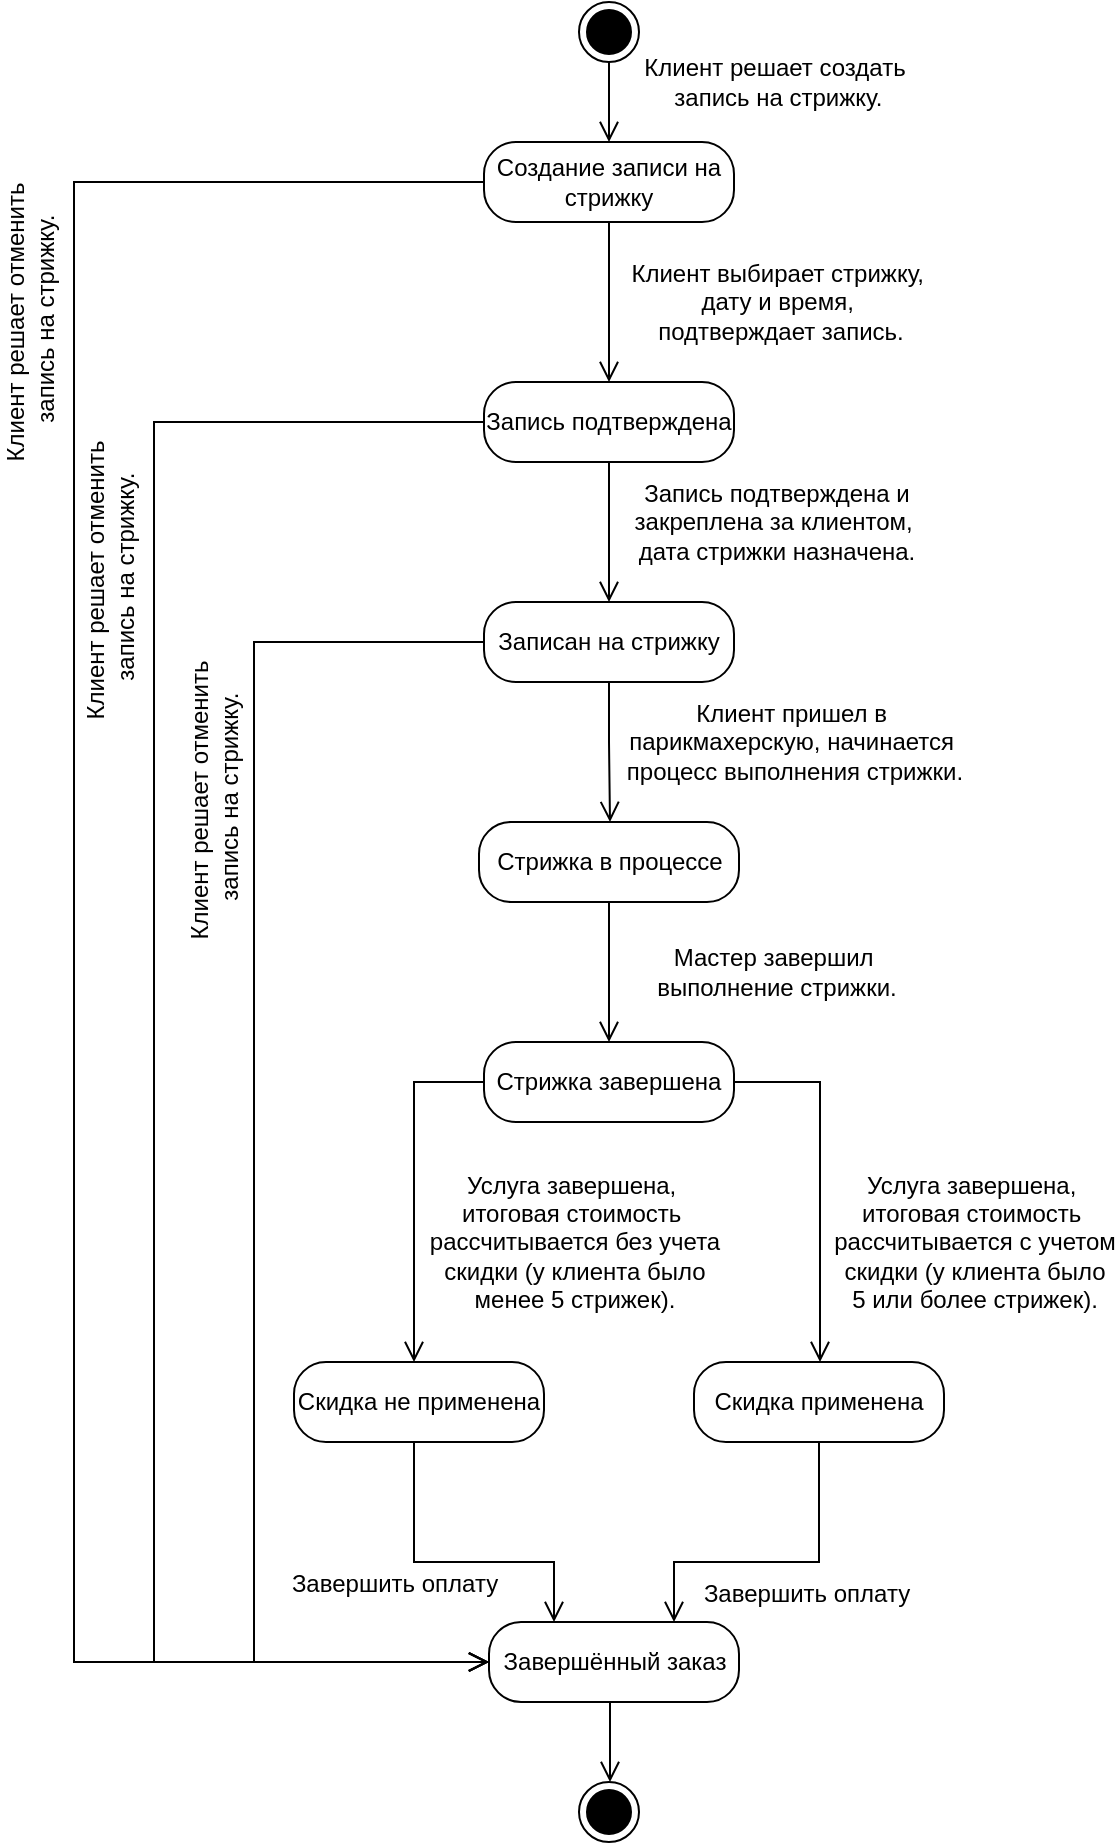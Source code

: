 <mxfile version="26.1.0">
  <diagram name="Страница — 1" id="_JtVkiYtL2jWx4ZhkG_M">
    <mxGraphModel dx="1599" dy="1077" grid="1" gridSize="10" guides="1" tooltips="1" connect="1" arrows="1" fold="1" page="1" pageScale="1" pageWidth="827" pageHeight="1169" math="0" shadow="0">
      <root>
        <mxCell id="0" />
        <mxCell id="1" parent="0" />
        <mxCell id="7Jz3YPbekmTBqTyS7CcT-1" value="" style="ellipse;html=1;shape=endState;fillColor=#000000;strokeColor=#000000;" vertex="1" parent="1">
          <mxGeometry x="202.5" y="100" width="30" height="30" as="geometry" />
        </mxCell>
        <mxCell id="7Jz3YPbekmTBqTyS7CcT-2" value="Создание записи на стрижку" style="rounded=1;whiteSpace=wrap;html=1;arcSize=40;" vertex="1" parent="1">
          <mxGeometry x="155" y="170" width="125" height="40" as="geometry" />
        </mxCell>
        <mxCell id="7Jz3YPbekmTBqTyS7CcT-3" value="" style="edgeStyle=orthogonalEdgeStyle;html=1;verticalAlign=bottom;endArrow=open;endSize=8;strokeColor=#000000;rounded=0;fontSize=12;curved=1;" edge="1" source="7Jz3YPbekmTBqTyS7CcT-2" parent="1" target="7Jz3YPbekmTBqTyS7CcT-6">
          <mxGeometry relative="1" as="geometry">
            <mxPoint x="215" y="340" as="targetPoint" />
          </mxGeometry>
        </mxCell>
        <mxCell id="7Jz3YPbekmTBqTyS7CcT-5" value="Клиент выбирает стрижку,&amp;nbsp;&lt;div&gt;дату и время,&amp;nbsp;&lt;/div&gt;&lt;div&gt;подтверждает запись.&lt;/div&gt;" style="edgeLabel;html=1;align=center;verticalAlign=middle;resizable=0;points=[];fontSize=12;labelBackgroundColor=none;" vertex="1" connectable="0" parent="7Jz3YPbekmTBqTyS7CcT-3">
          <mxGeometry x="-0.26" y="1" relative="1" as="geometry">
            <mxPoint x="84" y="10" as="offset" />
          </mxGeometry>
        </mxCell>
        <mxCell id="7Jz3YPbekmTBqTyS7CcT-4" value="" style="edgeStyle=orthogonalEdgeStyle;html=1;verticalAlign=bottom;endArrow=open;endSize=8;strokeColor=#000000;rounded=0;fontSize=12;curved=1;exitX=0.5;exitY=1;exitDx=0;exitDy=0;entryX=0.5;entryY=0;entryDx=0;entryDy=0;" edge="1" parent="1" source="7Jz3YPbekmTBqTyS7CcT-1" target="7Jz3YPbekmTBqTyS7CcT-2">
          <mxGeometry relative="1" as="geometry">
            <mxPoint x="260" y="180" as="targetPoint" />
            <mxPoint x="260" y="120" as="sourcePoint" />
          </mxGeometry>
        </mxCell>
        <mxCell id="7Jz3YPbekmTBqTyS7CcT-6" value="Запись подтверждена" style="rounded=1;whiteSpace=wrap;html=1;arcSize=40;" vertex="1" parent="1">
          <mxGeometry x="155" y="290" width="125" height="40" as="geometry" />
        </mxCell>
        <mxCell id="7Jz3YPbekmTBqTyS7CcT-8" value="Записан на стрижку" style="rounded=1;whiteSpace=wrap;html=1;arcSize=40;" vertex="1" parent="1">
          <mxGeometry x="155" y="400" width="125" height="40" as="geometry" />
        </mxCell>
        <mxCell id="7Jz3YPbekmTBqTyS7CcT-9" value="Стрижка в процессе" style="rounded=1;whiteSpace=wrap;html=1;arcSize=40;" vertex="1" parent="1">
          <mxGeometry x="152.5" y="510" width="130" height="40" as="geometry" />
        </mxCell>
        <mxCell id="7Jz3YPbekmTBqTyS7CcT-10" value="Стрижка завершена" style="rounded=1;whiteSpace=wrap;html=1;arcSize=40;" vertex="1" parent="1">
          <mxGeometry x="155" y="620" width="125" height="40" as="geometry" />
        </mxCell>
        <mxCell id="7Jz3YPbekmTBqTyS7CcT-17" value="Скидка применена" style="rounded=1;whiteSpace=wrap;html=1;arcSize=40;" vertex="1" parent="1">
          <mxGeometry x="260" y="780" width="125" height="40" as="geometry" />
        </mxCell>
        <mxCell id="7Jz3YPbekmTBqTyS7CcT-18" value="" style="edgeStyle=orthogonalEdgeStyle;html=1;verticalAlign=bottom;endArrow=open;endSize=8;strokeColor=#000000;rounded=0;fontSize=12;" edge="1" parent="1" source="7Jz3YPbekmTBqTyS7CcT-2" target="7Jz3YPbekmTBqTyS7CcT-37">
          <mxGeometry relative="1" as="geometry">
            <mxPoint x="62" y="290" as="targetPoint" />
            <mxPoint x="225" y="220" as="sourcePoint" />
            <Array as="points">
              <mxPoint x="-50" y="190" />
              <mxPoint x="-50" y="930" />
            </Array>
          </mxGeometry>
        </mxCell>
        <mxCell id="7Jz3YPbekmTBqTyS7CcT-19" value="Клиент решает отменить&lt;div&gt;&amp;nbsp;запись на стрижку.&lt;/div&gt;" style="edgeLabel;html=1;align=center;verticalAlign=middle;resizable=0;points=[];fontSize=12;labelBackgroundColor=none;rotation=270;" vertex="1" connectable="0" parent="7Jz3YPbekmTBqTyS7CcT-18">
          <mxGeometry x="-0.26" y="1" relative="1" as="geometry">
            <mxPoint x="-23" y="-151" as="offset" />
          </mxGeometry>
        </mxCell>
        <mxCell id="7Jz3YPbekmTBqTyS7CcT-20" value="" style="edgeStyle=orthogonalEdgeStyle;html=1;verticalAlign=bottom;endArrow=open;endSize=8;strokeColor=#000000;rounded=0;fontSize=12;" edge="1" parent="1" source="7Jz3YPbekmTBqTyS7CcT-6" target="7Jz3YPbekmTBqTyS7CcT-8">
          <mxGeometry relative="1" as="geometry">
            <mxPoint x="165" y="430" as="targetPoint" />
            <mxPoint x="165" y="200" as="sourcePoint" />
            <Array as="points">
              <mxPoint x="218" y="420" />
              <mxPoint x="218" y="420" />
            </Array>
          </mxGeometry>
        </mxCell>
        <mxCell id="7Jz3YPbekmTBqTyS7CcT-21" value="Запись подтверждена&amp;nbsp;&lt;span style=&quot;background-color: transparent; color: light-dark(rgb(0, 0, 0), rgb(255, 255, 255));&quot;&gt;и&lt;/span&gt;&lt;div&gt;&lt;span style=&quot;background-color: transparent; color: light-dark(rgb(0, 0, 0), rgb(255, 255, 255));&quot;&gt;закреплена&amp;nbsp;&lt;/span&gt;&lt;span style=&quot;background-color: transparent; color: light-dark(rgb(0, 0, 0), rgb(255, 255, 255));&quot;&gt;за клиентом,&amp;nbsp;&lt;/span&gt;&lt;div&gt;&lt;div&gt;дата стрижки назначена.&lt;/div&gt;&lt;/div&gt;&lt;/div&gt;" style="edgeLabel;html=1;align=center;verticalAlign=middle;resizable=0;points=[];fontSize=12;labelBackgroundColor=none;" vertex="1" connectable="0" parent="7Jz3YPbekmTBqTyS7CcT-20">
          <mxGeometry x="-0.26" y="1" relative="1" as="geometry">
            <mxPoint x="82" y="4" as="offset" />
          </mxGeometry>
        </mxCell>
        <mxCell id="7Jz3YPbekmTBqTyS7CcT-24" value="" style="edgeStyle=orthogonalEdgeStyle;html=1;verticalAlign=bottom;endArrow=open;endSize=8;strokeColor=#000000;rounded=0;fontSize=12;" edge="1" parent="1" source="7Jz3YPbekmTBqTyS7CcT-8" target="7Jz3YPbekmTBqTyS7CcT-9">
          <mxGeometry relative="1" as="geometry">
            <mxPoint x="340" y="510" as="targetPoint" />
            <mxPoint x="340" y="440" as="sourcePoint" />
            <Array as="points">
              <mxPoint x="218" y="470" />
              <mxPoint x="218" y="470" />
            </Array>
          </mxGeometry>
        </mxCell>
        <mxCell id="7Jz3YPbekmTBqTyS7CcT-25" value="Клиент пришел в&amp;nbsp;&lt;div&gt;парикмахерскую,&amp;nbsp;&lt;span style=&quot;background-color: transparent; color: light-dark(rgb(0, 0, 0), rgb(255, 255, 255));&quot;&gt;начинается&amp;nbsp;&lt;/span&gt;&lt;div&gt;процесс выполнения стрижки.&lt;/div&gt;&lt;/div&gt;" style="edgeLabel;html=1;align=center;verticalAlign=middle;resizable=0;points=[];fontSize=12;labelBackgroundColor=none;" vertex="1" connectable="0" parent="7Jz3YPbekmTBqTyS7CcT-24">
          <mxGeometry x="-0.26" y="1" relative="1" as="geometry">
            <mxPoint x="91" y="4" as="offset" />
          </mxGeometry>
        </mxCell>
        <mxCell id="7Jz3YPbekmTBqTyS7CcT-26" value="" style="edgeStyle=orthogonalEdgeStyle;html=1;verticalAlign=bottom;endArrow=open;endSize=8;strokeColor=#000000;rounded=0;fontSize=12;" edge="1" parent="1" source="7Jz3YPbekmTBqTyS7CcT-9" target="7Jz3YPbekmTBqTyS7CcT-10">
          <mxGeometry relative="1" as="geometry">
            <mxPoint x="250" y="620" as="targetPoint" />
            <mxPoint x="250" y="550" as="sourcePoint" />
            <Array as="points" />
          </mxGeometry>
        </mxCell>
        <mxCell id="7Jz3YPbekmTBqTyS7CcT-27" value="Мастер завершил&amp;nbsp;&lt;div&gt;выполнение стрижки.&lt;/div&gt;" style="edgeLabel;html=1;align=center;verticalAlign=middle;resizable=0;points=[];fontSize=12;labelBackgroundColor=none;" vertex="1" connectable="0" parent="7Jz3YPbekmTBqTyS7CcT-26">
          <mxGeometry x="-0.26" y="1" relative="1" as="geometry">
            <mxPoint x="82" y="9" as="offset" />
          </mxGeometry>
        </mxCell>
        <mxCell id="7Jz3YPbekmTBqTyS7CcT-28" value="" style="edgeStyle=orthogonalEdgeStyle;html=1;verticalAlign=bottom;endArrow=open;endSize=8;strokeColor=#000000;rounded=0;fontSize=12;" edge="1" parent="1" source="7Jz3YPbekmTBqTyS7CcT-10" target="7Jz3YPbekmTBqTyS7CcT-50">
          <mxGeometry relative="1" as="geometry">
            <mxPoint x="217.5" y="740" as="targetPoint" />
            <mxPoint x="228" y="560" as="sourcePoint" />
            <Array as="points">
              <mxPoint x="120" y="640" />
            </Array>
          </mxGeometry>
        </mxCell>
        <mxCell id="7Jz3YPbekmTBqTyS7CcT-29" value="Услуга завершена,&amp;nbsp;&lt;div&gt;итоговая стоимость&amp;nbsp;&lt;/div&gt;&lt;div&gt;рассчитывается без учета&lt;/div&gt;&lt;div&gt;&lt;span style=&quot;background-color: transparent; color: light-dark(rgb(0, 0, 0), rgb(255, 255, 255));&quot;&gt;скидки (у клиента было&lt;/span&gt;&lt;/div&gt;&lt;div&gt;&lt;span style=&quot;background-color: transparent; color: light-dark(rgb(0, 0, 0), rgb(255, 255, 255));&quot;&gt;менее 5 стрижек&lt;/span&gt;&lt;span style=&quot;background-color: transparent; color: light-dark(rgb(0, 0, 0), rgb(255, 255, 255));&quot;&gt;).&lt;/span&gt;&lt;/div&gt;" style="edgeLabel;html=1;align=center;verticalAlign=middle;resizable=0;points=[];fontSize=12;labelBackgroundColor=none;" vertex="1" connectable="0" parent="7Jz3YPbekmTBqTyS7CcT-28">
          <mxGeometry x="-0.26" y="1" relative="1" as="geometry">
            <mxPoint x="79" y="50" as="offset" />
          </mxGeometry>
        </mxCell>
        <mxCell id="7Jz3YPbekmTBqTyS7CcT-30" value="" style="edgeStyle=orthogonalEdgeStyle;html=1;verticalAlign=bottom;endArrow=open;endSize=8;strokeColor=#000000;rounded=0;fontSize=12;" edge="1" parent="1" source="7Jz3YPbekmTBqTyS7CcT-10" target="7Jz3YPbekmTBqTyS7CcT-17">
          <mxGeometry relative="1" as="geometry">
            <mxPoint x="360" y="1025" as="targetPoint" />
            <mxPoint x="250" y="770" as="sourcePoint" />
            <Array as="points">
              <mxPoint x="323" y="640" />
            </Array>
          </mxGeometry>
        </mxCell>
        <mxCell id="7Jz3YPbekmTBqTyS7CcT-31" value="&lt;span style=&quot;color: rgba(0, 0, 0, 0); font-family: monospace; font-size: 0px; text-align: start;&quot;&gt;%3CmxGraphModel%3E%3Croot%3E%3CmxCell%20id%3D%220%22%2F%3E%3CmxCell%20id%3D%221%22%20parent%3D%220%22%2F%3E%3CmxCell%20id%3D%222%22%20value%3D%22%D0%A3%D1%81%D0%BB%D1%83%D0%B3%D0%B0%20%D0%B7%D0%B0%D0%B2%D0%B5%D1%80%D1%88%D0%B5%D0%BD%D0%B0%2C%26amp%3Bnbsp%3B%26lt%3Bdiv%26gt%3B%D0%B8%D1%82%D0%BE%D0%B3%D0%BE%D0%B2%D0%B0%D1%8F%20%D1%81%D1%82%D0%BE%D0%B8%D0%BC%D0%BE%D1%81%D1%82%D1%8C%26amp%3Bnbsp%3B%26lt%3B%2Fdiv%26gt%3B%26lt%3Bdiv%26gt%3B%D1%80%D0%B0%D1%81%D1%81%D1%87%D0%B8%D1%82%D1%8B%D0%B2%D0%B0%D0%B5%D1%82%D1%81%D1%8F%20%D0%B1%D0%B5%D0%B7%20%D1%83%D1%87%D0%B5%D1%82%D0%B0%26lt%3B%2Fdiv%26gt%3B%26lt%3Bdiv%26gt%3B%26lt%3Bspan%20style%3D%26quot%3Bbackground-color%3A%20transparent%3B%20color%3A%20light-dark(rgb(0%2C%200%2C%200)%2C%20rgb(255%2C%20255%2C%20255))%3B%26quot%3B%26gt%3B%D1%81%D0%BA%D0%B8%D0%B4%D0%BA%D0%B8%20(%D1%83%20%D0%BA%D0%BB%D0%B8%D0%B5%D0%BD%D1%82%D0%B0%20%D0%B1%D1%8B%D0%BB%D0%BE%26lt%3B%2Fspan%26gt%3B%26lt%3B%2Fdiv%26gt%3B%26lt%3Bdiv%26gt%3B%26lt%3Bspan%20style%3D%26quot%3Bbackground-color%3A%20transparent%3B%20color%3A%20light-dark(rgb(0%2C%200%2C%200)%2C%20rgb(255%2C%20255%2C%20255))%3B%26quot%3B%26gt%3B%D0%BC%D0%B5%D0%BD%D0%B5%D0%B5%205%20%D1%81%D1%82%D1%80%D0%B8%D0%B6%D0%B5%D0%BA%26lt%3B%2Fspan%26gt%3B%26lt%3Bspan%20style%3D%26quot%3Bbackground-color%3A%20transparent%3B%20color%3A%20light-dark(rgb(0%2C%200%2C%200)%2C%20rgb(255%2C%20255%2C%20255))%3B%26quot%3B%26gt%3B).%26lt%3B%2Fspan%26gt%3B%26lt%3B%2Fdiv%26gt%3B%22%20style%3D%22edgeLabel%3Bhtml%3D1%3Balign%3Dcenter%3BverticalAlign%3Dmiddle%3Bresizable%3D0%3Bpoints%3D%5B%5D%3BfontSize%3D12%3BlabelBackgroundColor%3Dnone%3B%22%20vertex%3D%221%22%20connectable%3D%220%22%20parent%3D%221%22%3E%3CmxGeometry%20x%3D%22200%22%20y%3D%22720%22%20as%3D%22geometry%22%2F%3E%3C%2FmxCell%3E%3C%2Froot%3E%3C%2FmxGraphModel%3E&lt;/span&gt;" style="edgeLabel;html=1;align=center;verticalAlign=middle;resizable=0;points=[];fontSize=12;labelBackgroundColor=none;" vertex="1" connectable="0" parent="7Jz3YPbekmTBqTyS7CcT-30">
          <mxGeometry x="-0.26" y="1" relative="1" as="geometry">
            <mxPoint x="76" y="55" as="offset" />
          </mxGeometry>
        </mxCell>
        <mxCell id="7Jz3YPbekmTBqTyS7CcT-34" value="" style="ellipse;html=1;shape=endState;fillColor=#000000;strokeColor=#000000;" vertex="1" parent="1">
          <mxGeometry x="202.5" y="990" width="30" height="30" as="geometry" />
        </mxCell>
        <mxCell id="7Jz3YPbekmTBqTyS7CcT-35" value="" style="edgeStyle=orthogonalEdgeStyle;html=1;verticalAlign=bottom;endArrow=open;endSize=8;strokeColor=#000000;rounded=0;fontSize=12;curved=1;" edge="1" parent="1" source="7Jz3YPbekmTBqTyS7CcT-37" target="7Jz3YPbekmTBqTyS7CcT-34">
          <mxGeometry relative="1" as="geometry">
            <mxPoint x="228" y="180" as="targetPoint" />
            <mxPoint x="217.5" y="950.0" as="sourcePoint" />
            <Array as="points">
              <mxPoint x="218" y="970" />
              <mxPoint x="218" y="970" />
            </Array>
          </mxGeometry>
        </mxCell>
        <mxCell id="7Jz3YPbekmTBqTyS7CcT-37" value="Завершённый заказ" style="rounded=1;whiteSpace=wrap;html=1;arcSize=40;" vertex="1" parent="1">
          <mxGeometry x="157.5" y="910" width="125" height="40" as="geometry" />
        </mxCell>
        <mxCell id="7Jz3YPbekmTBqTyS7CcT-40" value="Клиент решает создать&lt;div&gt;&amp;nbsp;запись на стрижку.&lt;/div&gt;" style="edgeLabel;html=1;align=center;verticalAlign=middle;resizable=0;points=[];fontSize=12;labelBackgroundColor=none;rotation=0;" vertex="1" connectable="0" parent="1">
          <mxGeometry x="299.997" y="140" as="geometry" />
        </mxCell>
        <mxCell id="7Jz3YPbekmTBqTyS7CcT-43" value="" style="edgeStyle=orthogonalEdgeStyle;html=1;verticalAlign=bottom;endArrow=open;endSize=8;strokeColor=#000000;rounded=0;fontSize=12;" edge="1" parent="1" source="7Jz3YPbekmTBqTyS7CcT-6" target="7Jz3YPbekmTBqTyS7CcT-37">
          <mxGeometry relative="1" as="geometry">
            <mxPoint x="165" y="940" as="targetPoint" />
            <mxPoint x="165" y="200" as="sourcePoint" />
            <Array as="points">
              <mxPoint x="-10" y="310" />
              <mxPoint x="-10" y="930" />
            </Array>
          </mxGeometry>
        </mxCell>
        <mxCell id="7Jz3YPbekmTBqTyS7CcT-44" value="Клиент решает отменить&lt;div&gt;&amp;nbsp;запись на стрижку.&lt;/div&gt;" style="edgeLabel;html=1;align=center;verticalAlign=middle;resizable=0;points=[];fontSize=12;labelBackgroundColor=none;rotation=-90;" vertex="1" connectable="0" parent="7Jz3YPbekmTBqTyS7CcT-43">
          <mxGeometry x="-0.26" y="1" relative="1" as="geometry">
            <mxPoint x="-23" y="-108" as="offset" />
          </mxGeometry>
        </mxCell>
        <mxCell id="7Jz3YPbekmTBqTyS7CcT-45" value="" style="edgeStyle=orthogonalEdgeStyle;html=1;verticalAlign=bottom;endArrow=open;endSize=8;strokeColor=#000000;rounded=0;fontSize=12;" edge="1" parent="1" source="7Jz3YPbekmTBqTyS7CcT-8" target="7Jz3YPbekmTBqTyS7CcT-37">
          <mxGeometry relative="1" as="geometry">
            <mxPoint x="165" y="940" as="targetPoint" />
            <mxPoint x="165" y="320" as="sourcePoint" />
            <Array as="points">
              <mxPoint x="40" y="420" />
              <mxPoint x="40" y="930" />
            </Array>
          </mxGeometry>
        </mxCell>
        <mxCell id="7Jz3YPbekmTBqTyS7CcT-46" value="Клиент решает отменить&lt;div&gt;&amp;nbsp;запись на стрижку.&lt;/div&gt;" style="edgeLabel;html=1;align=center;verticalAlign=middle;resizable=0;points=[];fontSize=12;labelBackgroundColor=none;rotation=-90;" vertex="1" connectable="0" parent="7Jz3YPbekmTBqTyS7CcT-45">
          <mxGeometry x="-0.26" y="1" relative="1" as="geometry">
            <mxPoint x="-21" y="-80" as="offset" />
          </mxGeometry>
        </mxCell>
        <mxCell id="7Jz3YPbekmTBqTyS7CcT-50" value="Скидка не применена" style="rounded=1;whiteSpace=wrap;html=1;arcSize=40;" vertex="1" parent="1">
          <mxGeometry x="60" y="780" width="125" height="40" as="geometry" />
        </mxCell>
        <mxCell id="7Jz3YPbekmTBqTyS7CcT-51" value="" style="edgeStyle=orthogonalEdgeStyle;html=1;verticalAlign=bottom;endArrow=open;endSize=8;strokeColor=#000000;rounded=0;fontSize=12;" edge="1" parent="1" source="7Jz3YPbekmTBqTyS7CcT-17" target="7Jz3YPbekmTBqTyS7CcT-37">
          <mxGeometry relative="1" as="geometry">
            <mxPoint x="403" y="800" as="targetPoint" />
            <mxPoint x="290" y="770" as="sourcePoint" />
            <Array as="points">
              <mxPoint x="323" y="880" />
              <mxPoint x="250" y="880" />
            </Array>
          </mxGeometry>
        </mxCell>
        <mxCell id="7Jz3YPbekmTBqTyS7CcT-54" value="" style="edgeStyle=orthogonalEdgeStyle;html=1;verticalAlign=bottom;endArrow=open;endSize=8;strokeColor=#000000;rounded=0;fontSize=12;" edge="1" parent="1" source="7Jz3YPbekmTBqTyS7CcT-50" target="7Jz3YPbekmTBqTyS7CcT-37">
          <mxGeometry relative="1" as="geometry">
            <mxPoint x="260" y="920" as="targetPoint" />
            <mxPoint x="340" y="830" as="sourcePoint" />
            <Array as="points">
              <mxPoint x="120" y="880" />
              <mxPoint x="190" y="880" />
            </Array>
          </mxGeometry>
        </mxCell>
        <mxCell id="7Jz3YPbekmTBqTyS7CcT-57" value="Завершить оплату" style="edgeLabel;html=1;align=center;verticalAlign=middle;resizable=0;points=[];fontSize=12;" vertex="1" connectable="0" parent="7Jz3YPbekmTBqTyS7CcT-54">
          <mxGeometry x="-0.458" y="4" relative="1" as="geometry">
            <mxPoint x="-14" y="27" as="offset" />
          </mxGeometry>
        </mxCell>
        <mxCell id="7Jz3YPbekmTBqTyS7CcT-55" value="Услуга завершена,&amp;nbsp;&lt;div&gt;итоговая стоимость&amp;nbsp;&lt;/div&gt;&lt;div&gt;рассчитывается с учетом&lt;/div&gt;&lt;div&gt;&lt;span style=&quot;background-color: transparent; color: light-dark(rgb(0, 0, 0), rgb(255, 255, 255));&quot;&gt;скидки (у клиента было&lt;/span&gt;&lt;/div&gt;&lt;div&gt;&lt;span style=&quot;background-color: transparent; color: light-dark(rgb(0, 0, 0), rgb(255, 255, 255));&quot;&gt;5 или более стрижек&lt;/span&gt;&lt;span style=&quot;background-color: transparent; color: light-dark(rgb(0, 0, 0), rgb(255, 255, 255));&quot;&gt;).&lt;/span&gt;&lt;/div&gt;" style="edgeLabel;html=1;align=center;verticalAlign=middle;resizable=0;points=[];fontSize=12;labelBackgroundColor=none;" vertex="1" connectable="0" parent="1">
          <mxGeometry x="400" y="720" as="geometry" />
        </mxCell>
        <mxCell id="7Jz3YPbekmTBqTyS7CcT-58" value="Завершить оплату" style="edgeLabel;html=1;align=center;verticalAlign=middle;resizable=0;points=[];fontSize=12;" vertex="1" connectable="0" parent="1">
          <mxGeometry x="170" y="899.998" as="geometry">
            <mxPoint x="146" y="-4" as="offset" />
          </mxGeometry>
        </mxCell>
      </root>
    </mxGraphModel>
  </diagram>
</mxfile>
